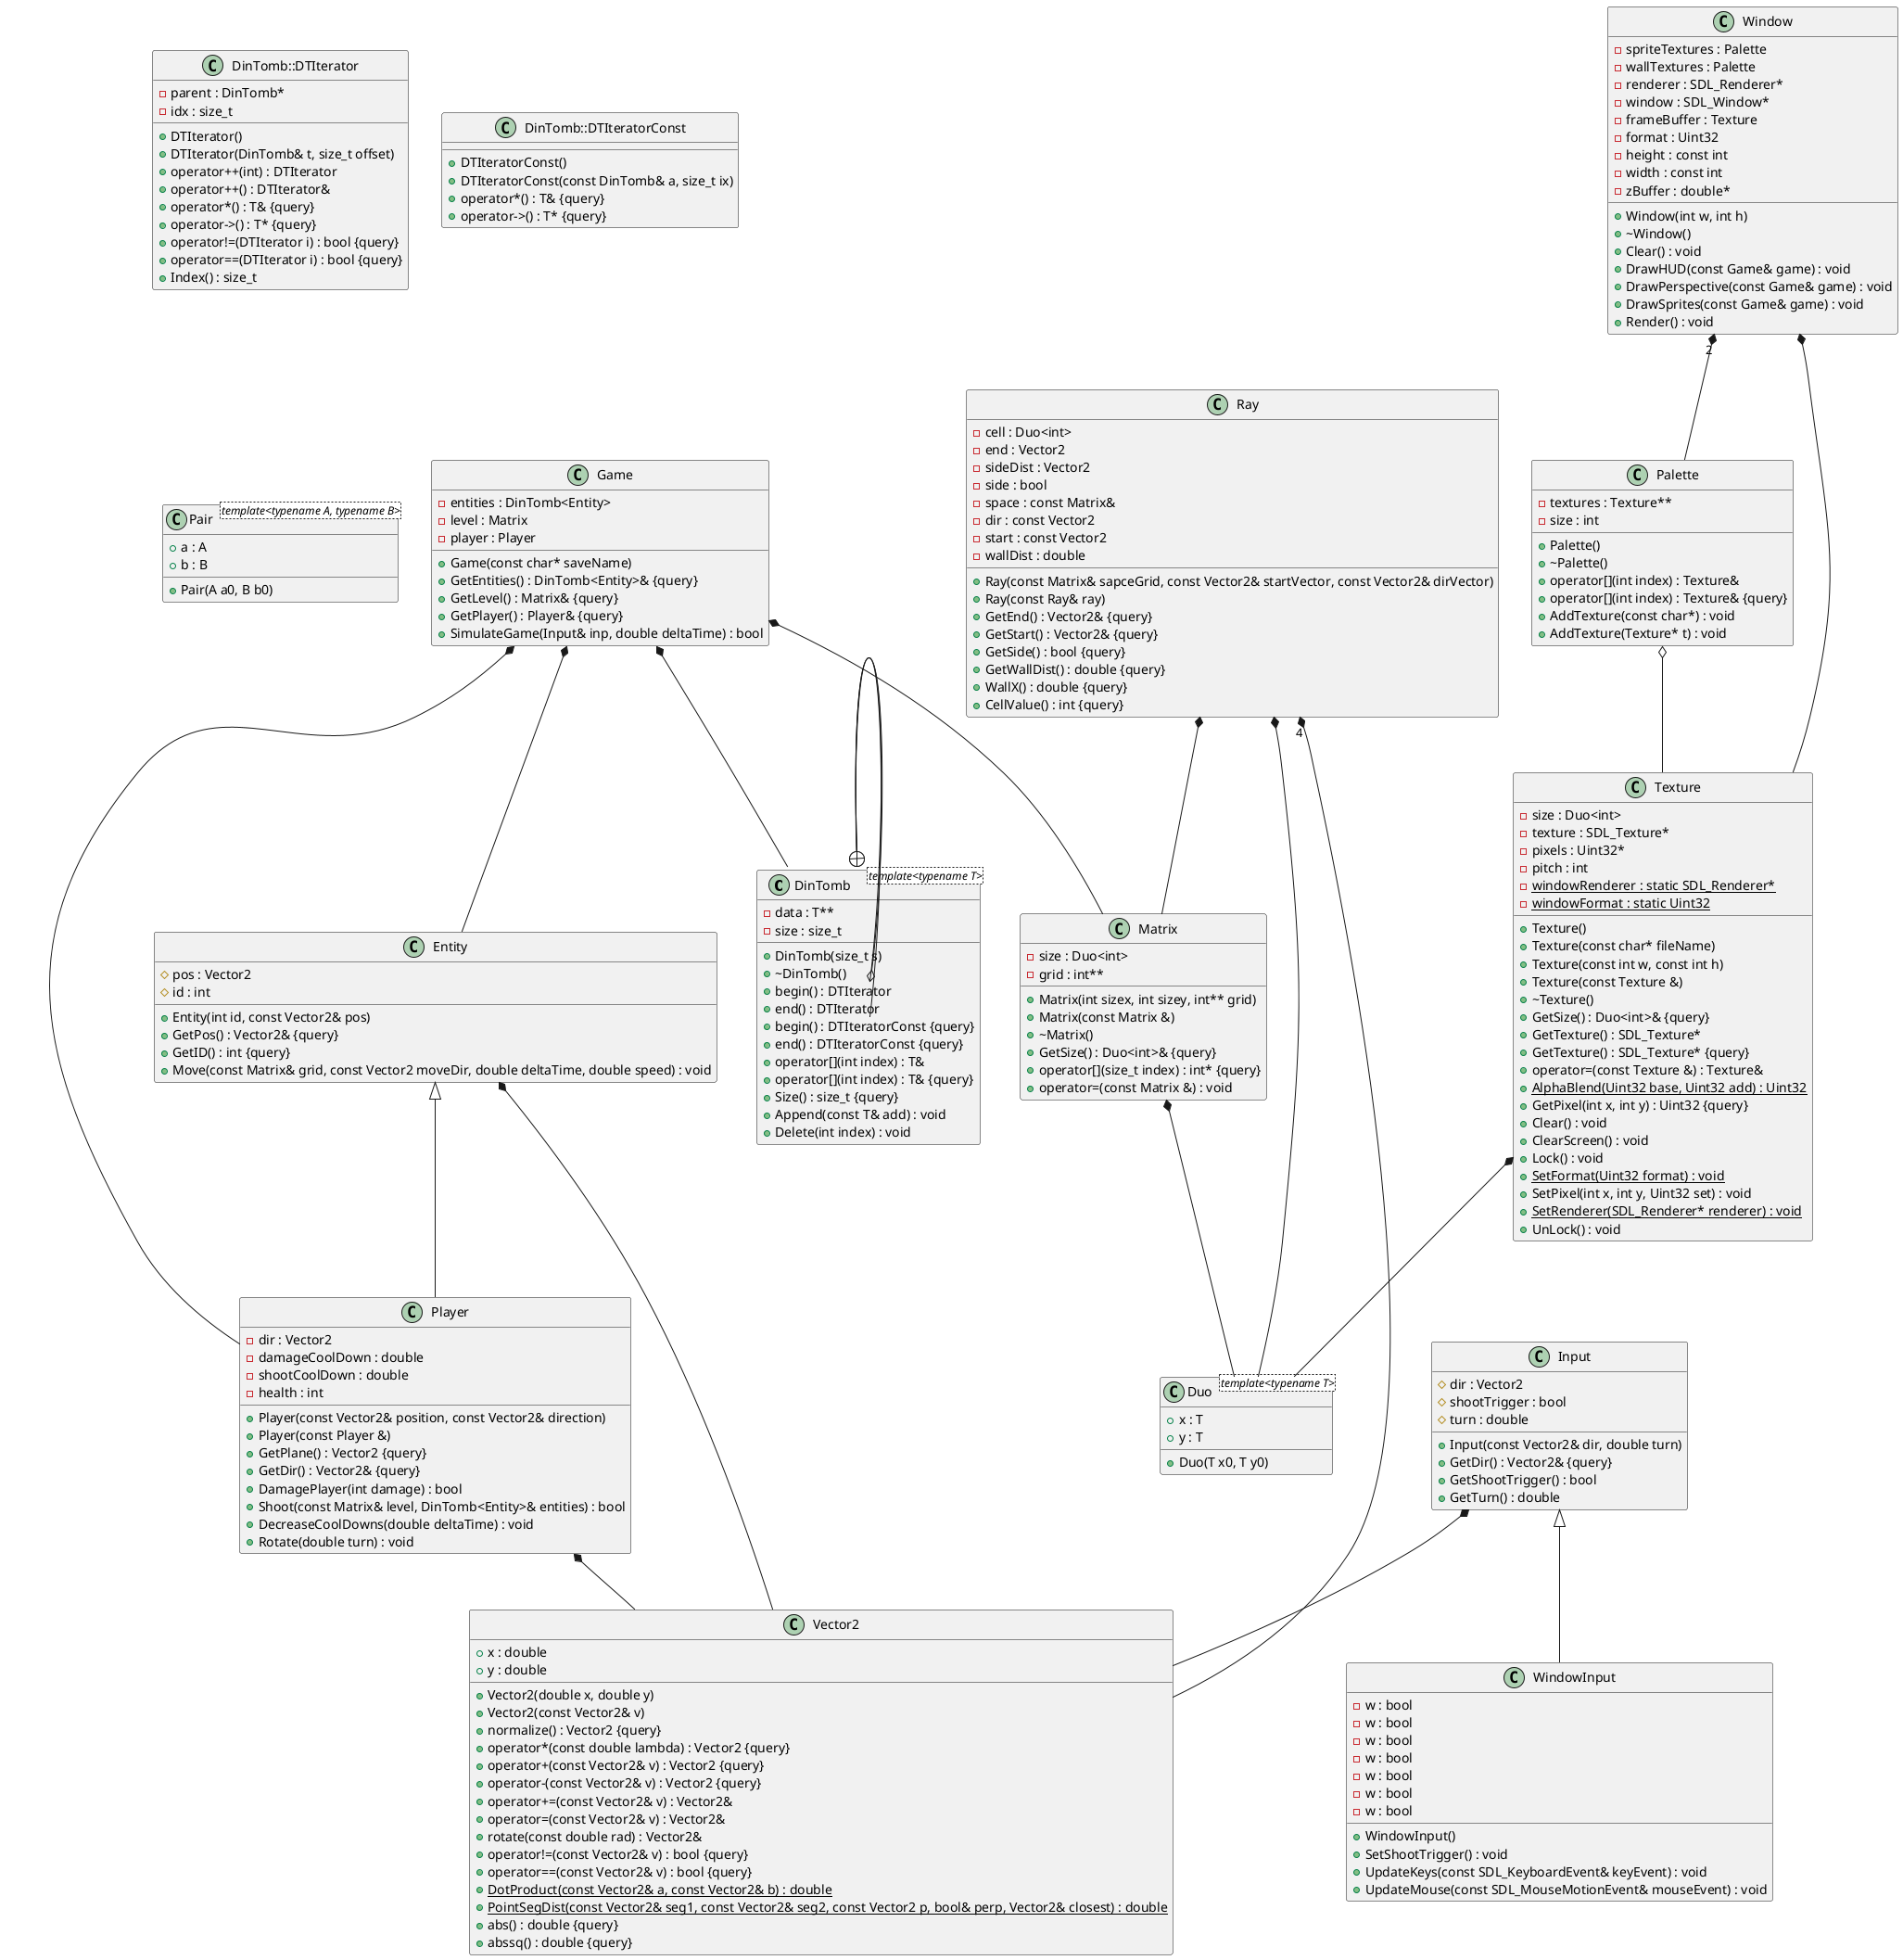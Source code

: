 @startuml Telefonkönyv3D

'hpp2plantuml.exe -i dintomb.hpp -i gamelogic.h -i graphics.h -i matrix.h -i raycast.h -i texture.h -i vector2.h -o abra.puml



/' Objects '/

class DinTomb <template<typename T>> {
	+DinTomb(size_t s)
	+~DinTomb()
	+begin() : DTIterator
	+end() : DTIterator
	+begin() : DTIteratorConst {query}
	+end() : DTIteratorConst {query}
	+operator[](int index) : T&
	+operator[](int index) : T& {query}
	-data : T**
	+Size() : size_t {query}
	-size : size_t
	+Append(const T& add) : void
	+Delete(int index) : void
}


class DinTomb::DTIterator {
	+DTIterator()
	+DTIterator(DinTomb& t, size_t offset)
	+operator++(int) : DTIterator
	+operator++() : DTIterator&
	-parent : DinTomb*
	+operator*() : T& {query}
	+operator->() : T* {query}
	+operator!=(DTIterator i) : bool {query}
	+operator==(DTIterator i) : bool {query}
	+Index() : size_t
	-idx : size_t
}


class DinTomb::DTIteratorConst {
	+DTIteratorConst()
	+DTIteratorConst(const DinTomb& a, size_t ix)
	+operator*() : T& {query}
	+operator->() : T* {query}
}


class Duo <template<typename T>> {
	+Duo(T x0, T y0)
	+x : T
	+y : T
}


class Entity {
	+Entity(int id, const Vector2& pos)
	#pos : Vector2
	+GetPos() : Vector2& {query}
	+GetID() : int {query}
	#id : int
	+Move(const Matrix& grid, const Vector2 moveDir, double deltaTime, double speed) : void
}


class Game {
	+Game(const char* saveName)
	-entities : DinTomb<Entity>
	+GetEntities() : DinTomb<Entity>& {query}
	-level : Matrix
	+GetLevel() : Matrix& {query}
	-player : Player
	+GetPlayer() : Player& {query}
	+SimulateGame(Input& inp, double deltaTime) : bool
}


class Input {
	+Input(const Vector2& dir, double turn)
	#dir : Vector2
	+GetDir() : Vector2& {query}
	+GetShootTrigger() : bool
	#shootTrigger : bool
	+GetTurn() : double
	#turn : double
}


class Matrix {
	+Matrix(int sizex, int sizey, int** grid)
	+Matrix(const Matrix &)
	+~Matrix()
	-size : Duo<int>
	+GetSize() : Duo<int>& {query}
	+operator[](size_t index) : int* {query}
	-grid : int**
	+operator=(const Matrix &) : void
}


class Pair <template<typename A, typename B>> {
	+Pair(A a0, B b0)
	+a : A
	+b : B
}


class Palette {
	+Palette()
	+~Palette()
	+operator[](int index) : Texture&
	+operator[](int index) : Texture& {query}
	-textures : Texture**
	-size : int
	+AddTexture(const char*) : void
	+AddTexture(Texture* t) : void
}


class Player {
	+Player(const Vector2& position, const Vector2& direction)
	+Player(const Player &)
	+GetPlane() : Vector2 {query}
	-dir : Vector2
	+GetDir() : Vector2& {query}
	+DamagePlayer(int damage) : bool
	+Shoot(const Matrix& level, DinTomb<Entity>& entities) : bool
	-damageCoolDown : double
	-shootCoolDown : double
	-health : int
	+DecreaseCoolDowns(double deltaTime) : void
	+Rotate(double turn) : void
}


class Ray {
	+Ray(const Matrix& sapceGrid, const Vector2& startVector, const Vector2& dirVector)
	+Ray(const Ray& ray)
	-cell : Duo<int>
	-end : Vector2
	-sideDist : Vector2
	+GetEnd() : Vector2& {query}
	+GetStart() : Vector2& {query}
	+GetSide() : bool {query}
	-side : bool
	-space : const Matrix&
	-dir : const Vector2
	-start : const Vector2
	+GetWallDist() : double {query}
	+WallX() : double {query}
	-wallDist : double
	+CellValue() : int {query}
}


class Texture {
	+Texture()
	+Texture(const char* fileName)
	+Texture(const int w, const int h)
	+Texture(const Texture &)
	+~Texture()
	-size : Duo<int>
	+GetSize() : Duo<int>& {query}
	+GetTexture() : SDL_Texture*
	+GetTexture() : SDL_Texture* {query}
	-texture : SDL_Texture*
	+operator=(const Texture &) : Texture&
	+{static} AlphaBlend(Uint32 base, Uint32 add) : Uint32
	+GetPixel(int x, int y) : Uint32 {query}
	-pixels : Uint32*
	-pitch : int
	-{static} windowRenderer : static SDL_Renderer*
	-{static} windowFormat : static Uint32
	+Clear() : void
	+ClearScreen() : void
	+Lock() : void
	+{static} SetFormat(Uint32 format) : void
	+SetPixel(int x, int y, Uint32 set) : void
	+{static} SetRenderer(SDL_Renderer* renderer) : void
	+UnLock() : void
}


class Vector2 {
	+Vector2(double x, double y)
	+Vector2(const Vector2& v)
	+normalize() : Vector2 {query}
	+operator*(const double lambda) : Vector2 {query}
	+operator+(const Vector2& v) : Vector2 {query}
	+operator-(const Vector2& v) : Vector2 {query}
	+operator+=(const Vector2& v) : Vector2&
	+operator=(const Vector2& v) : Vector2&
	+rotate(const double rad) : Vector2&
	+operator!=(const Vector2& v) : bool {query}
	+operator==(const Vector2& v) : bool {query}
	+{static} DotProduct(const Vector2& a, const Vector2& b) : double
	+{static} PointSegDist(const Vector2& seg1, const Vector2& seg2, const Vector2 p, bool& perp, Vector2& closest) : double
	+abs() : double {query}
	+abssq() : double {query}
	+x : double
	+y : double
}


class Window {
	+Window(int w, int h)
	+~Window()
	-spriteTextures : Palette
	-wallTextures : Palette
	-renderer : SDL_Renderer*
	-window : SDL_Window*
	-frameBuffer : Texture
	-format : Uint32
	-height : const int
	-width : const int
	-zBuffer : double*
	+Clear() : void
	+DrawHUD(const Game& game) : void
	+DrawPerspective(const Game& game) : void
	+DrawSprites(const Game& game) : void
	+Render() : void
}


class WindowInput {
	+WindowInput()
	-w : bool
	-w : bool
	-w : bool
	-w : bool
	-w : bool
	-w : bool
	-w : bool
	+SetShootTrigger() : void
	+UpdateKeys(const SDL_KeyboardEvent& keyEvent) : void
	+UpdateMouse(const SDL_MouseMotionEvent& mouseEvent) : void
}





/' Inheritance relationships '/

.Entity <|-- .Player


.Input <|-- .WindowInput





/' Aggregation relationships '/

.DinTomb::DTIterator o-- .DinTomb


.Entity *-- .Vector2


.Game *-- .DinTomb


.Game *-- .Entity


.Game *-- .Matrix


.Game *-- .Player


.Input *-- .Vector2


.Matrix *-- .Duo


.Palette o-- .Texture


.Player *-- .Vector2


.Ray *-- .Duo


.Ray *-- .Matrix


.Ray "4" *-- .Vector2


.Texture *-- .Duo


.Window "2" *-- .Palette


.Window *-- .Texture






/' Nested objects '/

.DinTomb +-- .DinTomb::DTIterator


.DinTomb +-- .DinTomb::DTIteratorConst




@enduml
